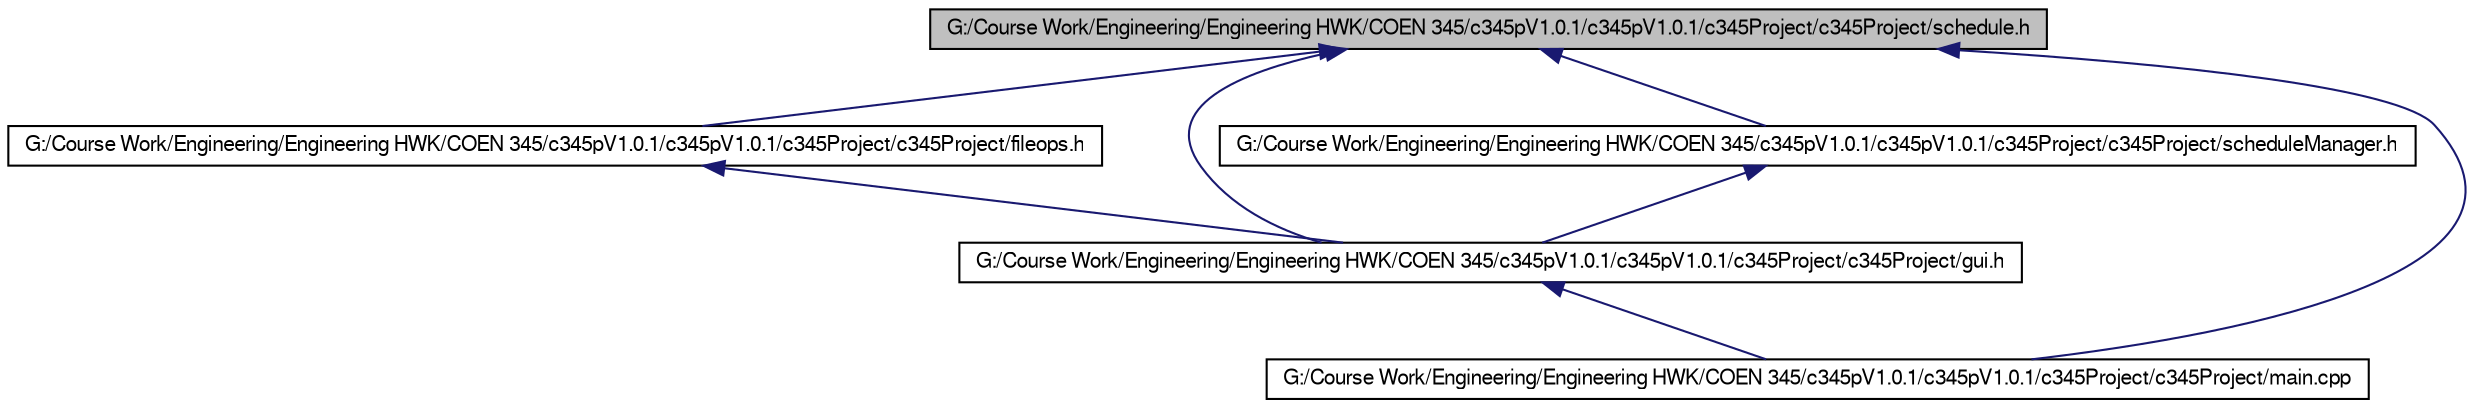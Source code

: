 digraph G
{
  edge [fontname="FreeSans",fontsize="10",labelfontname="FreeSans",labelfontsize="10"];
  node [fontname="FreeSans",fontsize="10",shape=record];
  Node1 [label="G:/Course Work/Engineering/Engineering HWK/COEN 345/c345pV1.0.1/c345pV1.0.1/c345Project/c345Project/schedule.h",height=0.2,width=0.4,color="black", fillcolor="grey75", style="filled" fontcolor="black"];
  Node1 -> Node2 [dir=back,color="midnightblue",fontsize="10",style="solid",fontname="FreeSans"];
  Node2 [label="G:/Course Work/Engineering/Engineering HWK/COEN 345/c345pV1.0.1/c345pV1.0.1/c345Project/c345Project/fileops.h",height=0.2,width=0.4,color="black", fillcolor="white", style="filled",URL="$fileops_8h.html"];
  Node2 -> Node3 [dir=back,color="midnightblue",fontsize="10",style="solid",fontname="FreeSans"];
  Node3 [label="G:/Course Work/Engineering/Engineering HWK/COEN 345/c345pV1.0.1/c345pV1.0.1/c345Project/c345Project/gui.h",height=0.2,width=0.4,color="black", fillcolor="white", style="filled",URL="$gui_8h.html"];
  Node3 -> Node4 [dir=back,color="midnightblue",fontsize="10",style="solid",fontname="FreeSans"];
  Node4 [label="G:/Course Work/Engineering/Engineering HWK/COEN 345/c345pV1.0.1/c345pV1.0.1/c345Project/c345Project/main.cpp",height=0.2,width=0.4,color="black", fillcolor="white", style="filled",URL="$main_8cpp.html"];
  Node1 -> Node3 [dir=back,color="midnightblue",fontsize="10",style="solid",fontname="FreeSans"];
  Node1 -> Node4 [dir=back,color="midnightblue",fontsize="10",style="solid",fontname="FreeSans"];
  Node1 -> Node5 [dir=back,color="midnightblue",fontsize="10",style="solid",fontname="FreeSans"];
  Node5 [label="G:/Course Work/Engineering/Engineering HWK/COEN 345/c345pV1.0.1/c345pV1.0.1/c345Project/c345Project/scheduleManager.h",height=0.2,width=0.4,color="black", fillcolor="white", style="filled",URL="$schedule_manager_8h.html"];
  Node5 -> Node3 [dir=back,color="midnightblue",fontsize="10",style="solid",fontname="FreeSans"];
}

